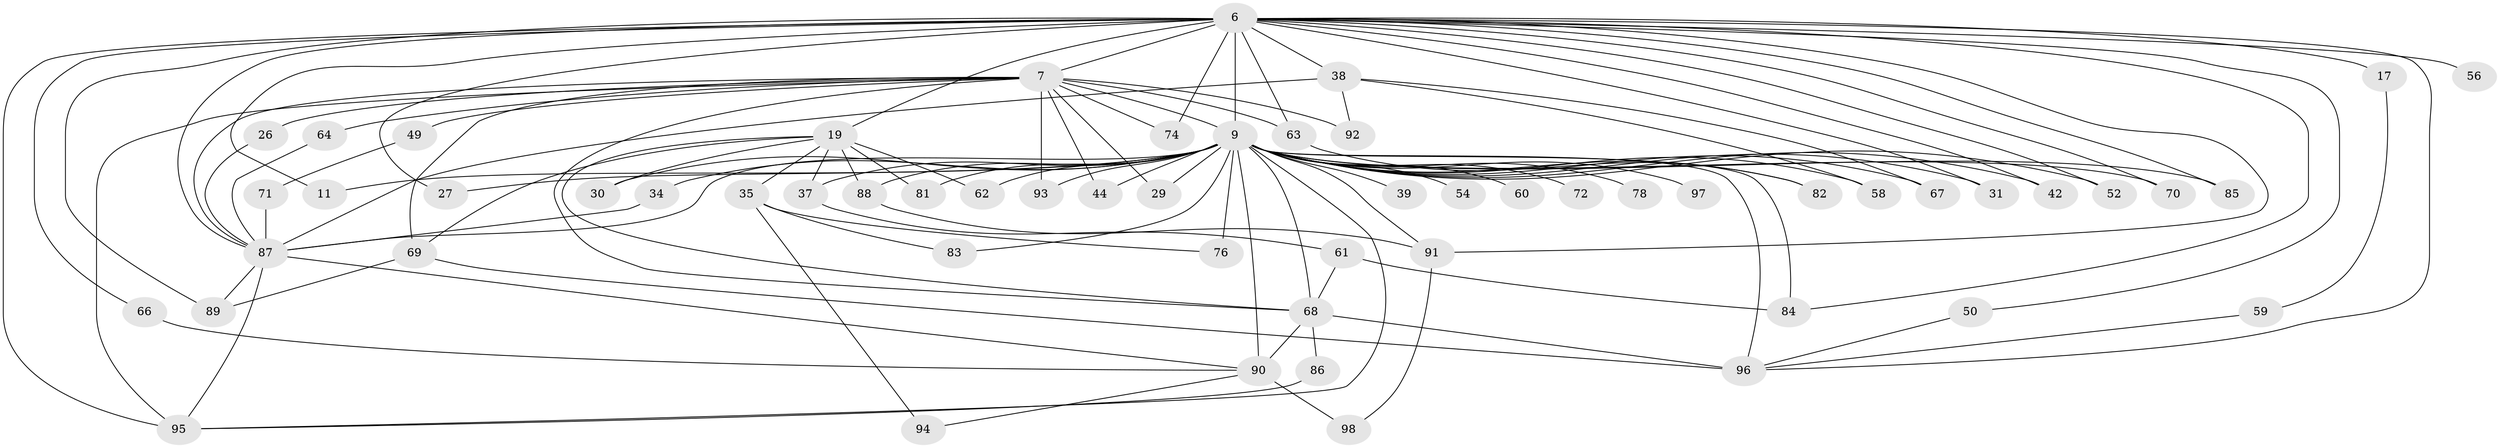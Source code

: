 // original degree distribution, {23: 0.02040816326530612, 13: 0.02040816326530612, 25: 0.01020408163265306, 22: 0.01020408163265306, 18: 0.01020408163265306, 19: 0.01020408163265306, 24: 0.01020408163265306, 17: 0.01020408163265306, 2: 0.5102040816326531, 8: 0.01020408163265306, 5: 0.061224489795918366, 3: 0.23469387755102042, 10: 0.01020408163265306, 4: 0.07142857142857142}
// Generated by graph-tools (version 1.1) at 2025/48/03/04/25 21:48:34]
// undirected, 58 vertices, 112 edges
graph export_dot {
graph [start="1"]
  node [color=gray90,style=filled];
  6 [super="+1"];
  7 [super="+5"];
  9 [super="+8+4"];
  11;
  17;
  19;
  26;
  27;
  29;
  30;
  31;
  34;
  35;
  37;
  38 [super="+24"];
  39;
  42;
  44;
  49;
  50;
  52;
  54;
  56;
  58;
  59;
  60;
  61;
  62;
  63 [super="+20"];
  64;
  66;
  67;
  68 [super="+16+40+48"];
  69 [super="+57"];
  70;
  71;
  72;
  74;
  76 [super="+21"];
  78;
  81;
  82;
  83;
  84 [super="+15"];
  85 [super="+47"];
  86;
  87 [super="+55+10"];
  88 [super="+32+80"];
  89 [super="+45+73"];
  90 [super="+18+65"];
  91 [super="+25"];
  92;
  93;
  94;
  95 [super="+33+75+77"];
  96 [super="+53+79"];
  97 [super="+51"];
  98;
  6 -- 7 [weight=4];
  6 -- 9 [weight=8];
  6 -- 11;
  6 -- 17 [weight=2];
  6 -- 19 [weight=2];
  6 -- 27;
  6 -- 31;
  6 -- 42;
  6 -- 52;
  6 -- 56 [weight=2];
  6 -- 66;
  6 -- 91 [weight=2];
  6 -- 70;
  6 -- 74;
  6 -- 38 [weight=2];
  6 -- 50;
  6 -- 63 [weight=2];
  6 -- 85;
  6 -- 84;
  6 -- 96;
  6 -- 95;
  6 -- 87 [weight=5];
  6 -- 89 [weight=2];
  7 -- 9 [weight=8];
  7 -- 26;
  7 -- 29;
  7 -- 44;
  7 -- 49 [weight=2];
  7 -- 74;
  7 -- 93;
  7 -- 64;
  7 -- 92;
  7 -- 95 [weight=3];
  7 -- 63;
  7 -- 68 [weight=5];
  7 -- 69;
  7 -- 87 [weight=4];
  9 -- 34;
  9 -- 39 [weight=2];
  9 -- 42;
  9 -- 70;
  9 -- 78 [weight=2];
  9 -- 93;
  9 -- 67;
  9 -- 72 [weight=2];
  9 -- 82;
  9 -- 85 [weight=2];
  9 -- 97 [weight=3];
  9 -- 37;
  9 -- 52;
  9 -- 60 [weight=2];
  9 -- 11;
  9 -- 76 [weight=3];
  9 -- 81;
  9 -- 83;
  9 -- 87 [weight=10];
  9 -- 27;
  9 -- 29;
  9 -- 30;
  9 -- 31;
  9 -- 91;
  9 -- 44;
  9 -- 54 [weight=2];
  9 -- 58;
  9 -- 62;
  9 -- 68 [weight=2];
  9 -- 84;
  9 -- 90 [weight=3];
  9 -- 96 [weight=2];
  9 -- 95 [weight=2];
  9 -- 88;
  17 -- 59;
  19 -- 30;
  19 -- 35;
  19 -- 37;
  19 -- 62;
  19 -- 69;
  19 -- 81;
  19 -- 68;
  19 -- 88;
  26 -- 87;
  34 -- 87;
  35 -- 83;
  35 -- 94;
  35 -- 76;
  37 -- 61;
  38 -- 58;
  38 -- 67;
  38 -- 92;
  38 -- 87;
  49 -- 71;
  50 -- 96;
  59 -- 96;
  61 -- 84;
  61 -- 68;
  63 -- 82;
  64 -- 87;
  66 -- 90;
  68 -- 86;
  68 -- 96 [weight=2];
  68 -- 90;
  69 -- 96 [weight=2];
  69 -- 89;
  71 -- 87;
  86 -- 95;
  87 -- 90;
  87 -- 95;
  87 -- 89;
  88 -- 91;
  90 -- 94;
  90 -- 98;
  91 -- 98;
}
